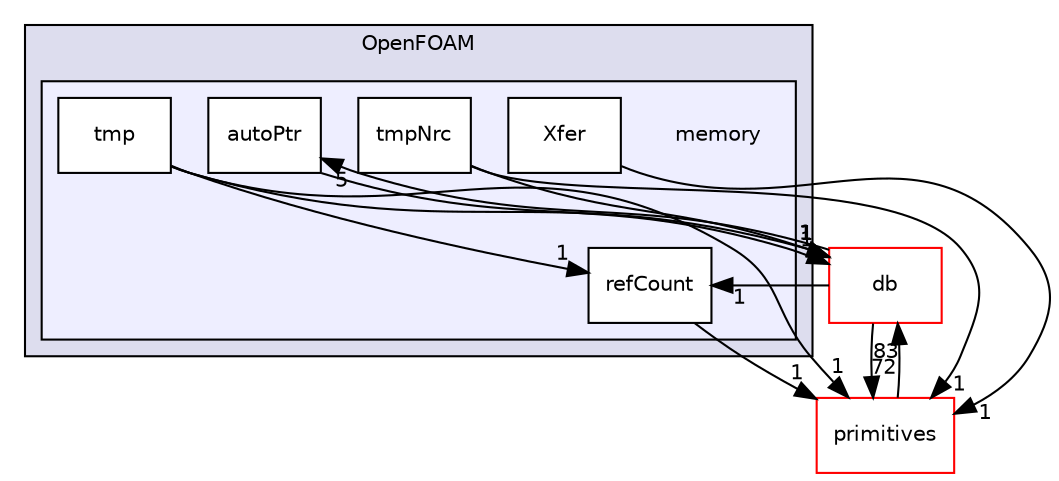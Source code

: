 digraph "src/OpenFOAM/memory" {
  bgcolor=transparent;
  compound=true
  node [ fontsize="10", fontname="Helvetica"];
  edge [ labelfontsize="10", labelfontname="Helvetica"];
  subgraph clusterdir_c5473ff19b20e6ec4dfe5c310b3778a8 {
    graph [ bgcolor="#ddddee", pencolor="black", label="OpenFOAM" fontname="Helvetica", fontsize="10", URL="dir_c5473ff19b20e6ec4dfe5c310b3778a8.html"]
  subgraph clusterdir_385a22dcc2f7120acb0f1a7a832b3b8d {
    graph [ bgcolor="#eeeeff", pencolor="black", label="" URL="dir_385a22dcc2f7120acb0f1a7a832b3b8d.html"];
    dir_385a22dcc2f7120acb0f1a7a832b3b8d [shape=plaintext label="memory"];
    dir_19b2c8edb0612d2d57f078b403c4451b [shape=box label="autoPtr" color="black" fillcolor="white" style="filled" URL="dir_19b2c8edb0612d2d57f078b403c4451b.html"];
    dir_f0a1caf987ef48e35efc27aa71e4f1c7 [shape=box label="refCount" color="black" fillcolor="white" style="filled" URL="dir_f0a1caf987ef48e35efc27aa71e4f1c7.html"];
    dir_f816ffe2c61d4ca1e011e665e27bb573 [shape=box label="tmp" color="black" fillcolor="white" style="filled" URL="dir_f816ffe2c61d4ca1e011e665e27bb573.html"];
    dir_8c34ff1e0b3f670eea741275e85c4383 [shape=box label="tmpNrc" color="black" fillcolor="white" style="filled" URL="dir_8c34ff1e0b3f670eea741275e85c4383.html"];
    dir_4fea6580b460016b2d21dd44ae3dcb2b [shape=box label="Xfer" color="black" fillcolor="white" style="filled" URL="dir_4fea6580b460016b2d21dd44ae3dcb2b.html"];
  }
  }
  dir_63c634f7a7cfd679ac26c67fb30fc32f [shape=box label="db" color="red" URL="dir_63c634f7a7cfd679ac26c67fb30fc32f.html"];
  dir_3e50f45338116b169052b428016851aa [shape=box label="primitives" color="red" URL="dir_3e50f45338116b169052b428016851aa.html"];
  dir_4fea6580b460016b2d21dd44ae3dcb2b->dir_3e50f45338116b169052b428016851aa [headlabel="1", labeldistance=1.5 headhref="dir_002225_002324.html"];
  dir_63c634f7a7cfd679ac26c67fb30fc32f->dir_3e50f45338116b169052b428016851aa [headlabel="72", labeldistance=1.5 headhref="dir_001952_002324.html"];
  dir_63c634f7a7cfd679ac26c67fb30fc32f->dir_f0a1caf987ef48e35efc27aa71e4f1c7 [headlabel="1", labeldistance=1.5 headhref="dir_001952_002222.html"];
  dir_63c634f7a7cfd679ac26c67fb30fc32f->dir_19b2c8edb0612d2d57f078b403c4451b [headlabel="5", labeldistance=1.5 headhref="dir_001952_002221.html"];
  dir_3e50f45338116b169052b428016851aa->dir_63c634f7a7cfd679ac26c67fb30fc32f [headlabel="83", labeldistance=1.5 headhref="dir_002324_001952.html"];
  dir_f0a1caf987ef48e35efc27aa71e4f1c7->dir_3e50f45338116b169052b428016851aa [headlabel="1", labeldistance=1.5 headhref="dir_002222_002324.html"];
  dir_19b2c8edb0612d2d57f078b403c4451b->dir_63c634f7a7cfd679ac26c67fb30fc32f [headlabel="1", labeldistance=1.5 headhref="dir_002221_001952.html"];
  dir_f816ffe2c61d4ca1e011e665e27bb573->dir_63c634f7a7cfd679ac26c67fb30fc32f [headlabel="1", labeldistance=1.5 headhref="dir_002223_001952.html"];
  dir_f816ffe2c61d4ca1e011e665e27bb573->dir_3e50f45338116b169052b428016851aa [headlabel="1", labeldistance=1.5 headhref="dir_002223_002324.html"];
  dir_f816ffe2c61d4ca1e011e665e27bb573->dir_f0a1caf987ef48e35efc27aa71e4f1c7 [headlabel="1", labeldistance=1.5 headhref="dir_002223_002222.html"];
  dir_8c34ff1e0b3f670eea741275e85c4383->dir_63c634f7a7cfd679ac26c67fb30fc32f [headlabel="1", labeldistance=1.5 headhref="dir_002224_001952.html"];
  dir_8c34ff1e0b3f670eea741275e85c4383->dir_3e50f45338116b169052b428016851aa [headlabel="1", labeldistance=1.5 headhref="dir_002224_002324.html"];
}
